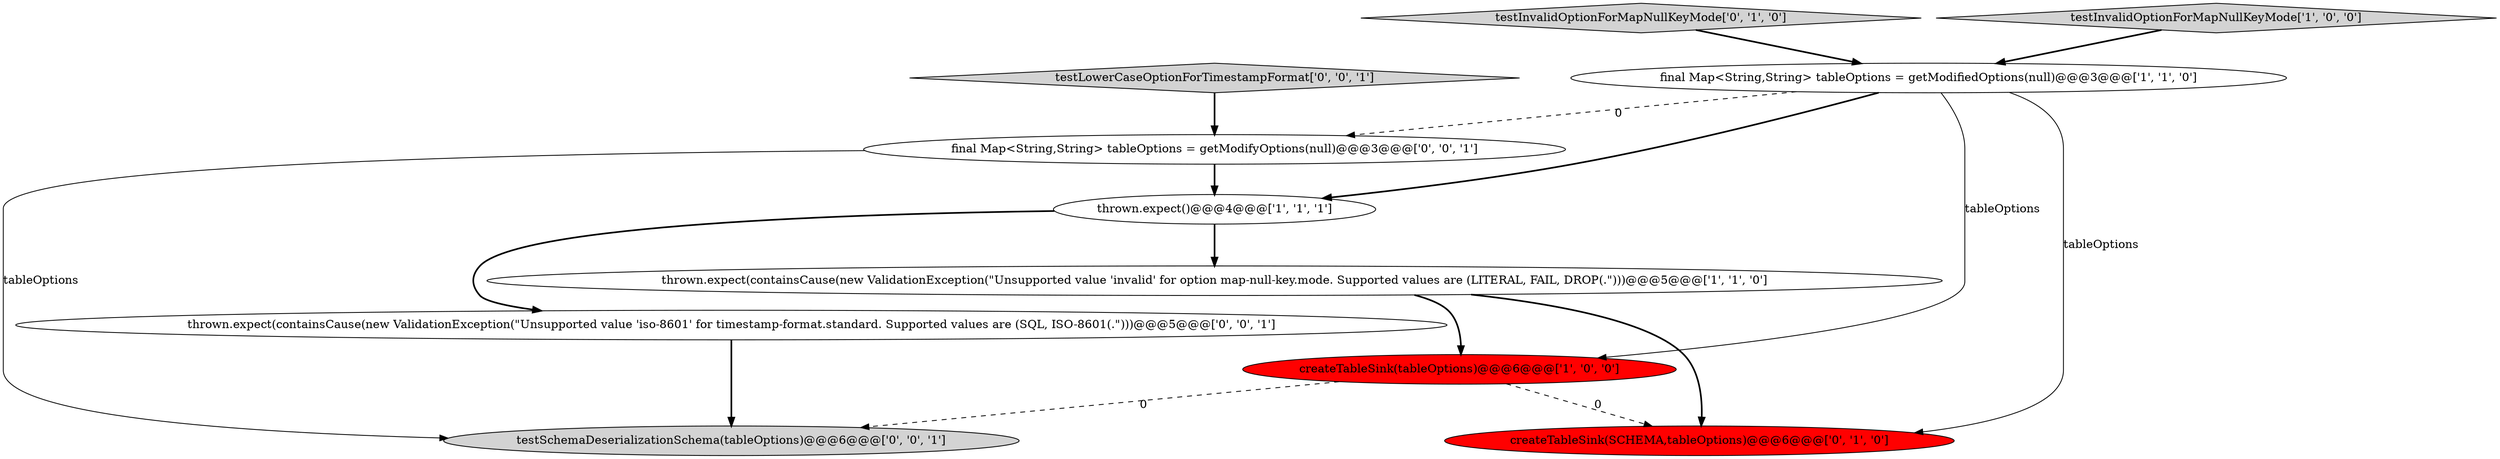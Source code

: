 digraph {
8 [style = filled, label = "testLowerCaseOptionForTimestampFormat['0', '0', '1']", fillcolor = lightgray, shape = diamond image = "AAA0AAABBB3BBB"];
9 [style = filled, label = "final Map<String,String> tableOptions = getModifyOptions(null)@@@3@@@['0', '0', '1']", fillcolor = white, shape = ellipse image = "AAA0AAABBB3BBB"];
0 [style = filled, label = "final Map<String,String> tableOptions = getModifiedOptions(null)@@@3@@@['1', '1', '0']", fillcolor = white, shape = ellipse image = "AAA0AAABBB1BBB"];
6 [style = filled, label = "createTableSink(SCHEMA,tableOptions)@@@6@@@['0', '1', '0']", fillcolor = red, shape = ellipse image = "AAA1AAABBB2BBB"];
3 [style = filled, label = "thrown.expect()@@@4@@@['1', '1', '1']", fillcolor = white, shape = ellipse image = "AAA0AAABBB1BBB"];
5 [style = filled, label = "testInvalidOptionForMapNullKeyMode['0', '1', '0']", fillcolor = lightgray, shape = diamond image = "AAA0AAABBB2BBB"];
1 [style = filled, label = "thrown.expect(containsCause(new ValidationException(\"Unsupported value 'invalid' for option map-null-key.mode. Supported values are (LITERAL, FAIL, DROP(.\")))@@@5@@@['1', '1', '0']", fillcolor = white, shape = ellipse image = "AAA0AAABBB1BBB"];
7 [style = filled, label = "thrown.expect(containsCause(new ValidationException(\"Unsupported value 'iso-8601' for timestamp-format.standard. Supported values are (SQL, ISO-8601(.\")))@@@5@@@['0', '0', '1']", fillcolor = white, shape = ellipse image = "AAA0AAABBB3BBB"];
4 [style = filled, label = "testInvalidOptionForMapNullKeyMode['1', '0', '0']", fillcolor = lightgray, shape = diamond image = "AAA0AAABBB1BBB"];
10 [style = filled, label = "testSchemaDeserializationSchema(tableOptions)@@@6@@@['0', '0', '1']", fillcolor = lightgray, shape = ellipse image = "AAA0AAABBB3BBB"];
2 [style = filled, label = "createTableSink(tableOptions)@@@6@@@['1', '0', '0']", fillcolor = red, shape = ellipse image = "AAA1AAABBB1BBB"];
0->3 [style = bold, label=""];
9->3 [style = bold, label=""];
0->2 [style = solid, label="tableOptions"];
9->10 [style = solid, label="tableOptions"];
1->2 [style = bold, label=""];
1->6 [style = bold, label=""];
0->9 [style = dashed, label="0"];
3->1 [style = bold, label=""];
5->0 [style = bold, label=""];
3->7 [style = bold, label=""];
0->6 [style = solid, label="tableOptions"];
7->10 [style = bold, label=""];
2->10 [style = dashed, label="0"];
4->0 [style = bold, label=""];
8->9 [style = bold, label=""];
2->6 [style = dashed, label="0"];
}
